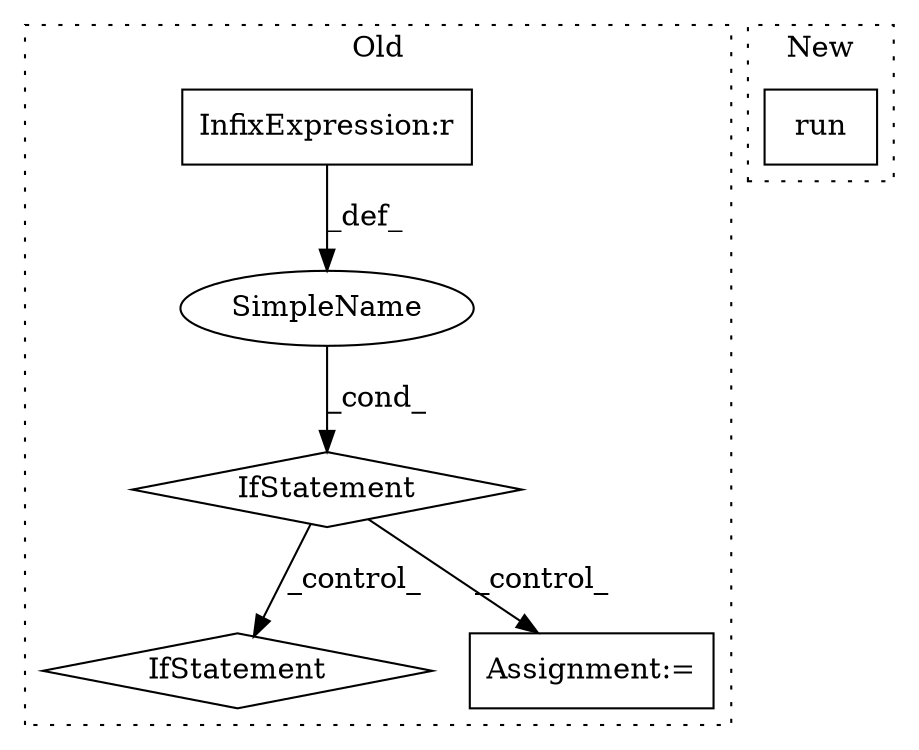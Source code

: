digraph G {
subgraph cluster0 {
1 [label="IfStatement" a="25" s="12540,12587" l="4,2" shape="diamond"];
3 [label="InfixExpression:r" a="27" s="12578" l="4" shape="box"];
4 [label="IfStatement" a="25" s="13380,13400" l="4,2" shape="diamond"];
5 [label="SimpleName" a="42" s="" l="" shape="ellipse"];
6 [label="Assignment:=" a="7" s="13337" l="2" shape="box"];
label = "Old";
style="dotted";
}
subgraph cluster1 {
2 [label="run" a="32" s="11297,11396" l="4,1" shape="box"];
label = "New";
style="dotted";
}
1 -> 6 [label="_control_"];
1 -> 4 [label="_control_"];
3 -> 5 [label="_def_"];
5 -> 1 [label="_cond_"];
}